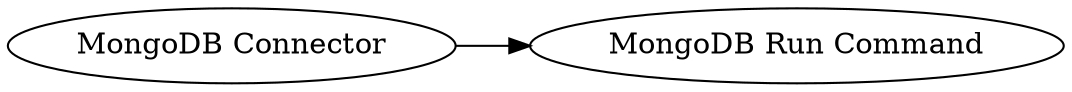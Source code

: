 digraph {
	1 -> 393
	1 [label="MongoDB Connector"]
	393 [label="MongoDB Run Command"]
	rankdir=LR
}
